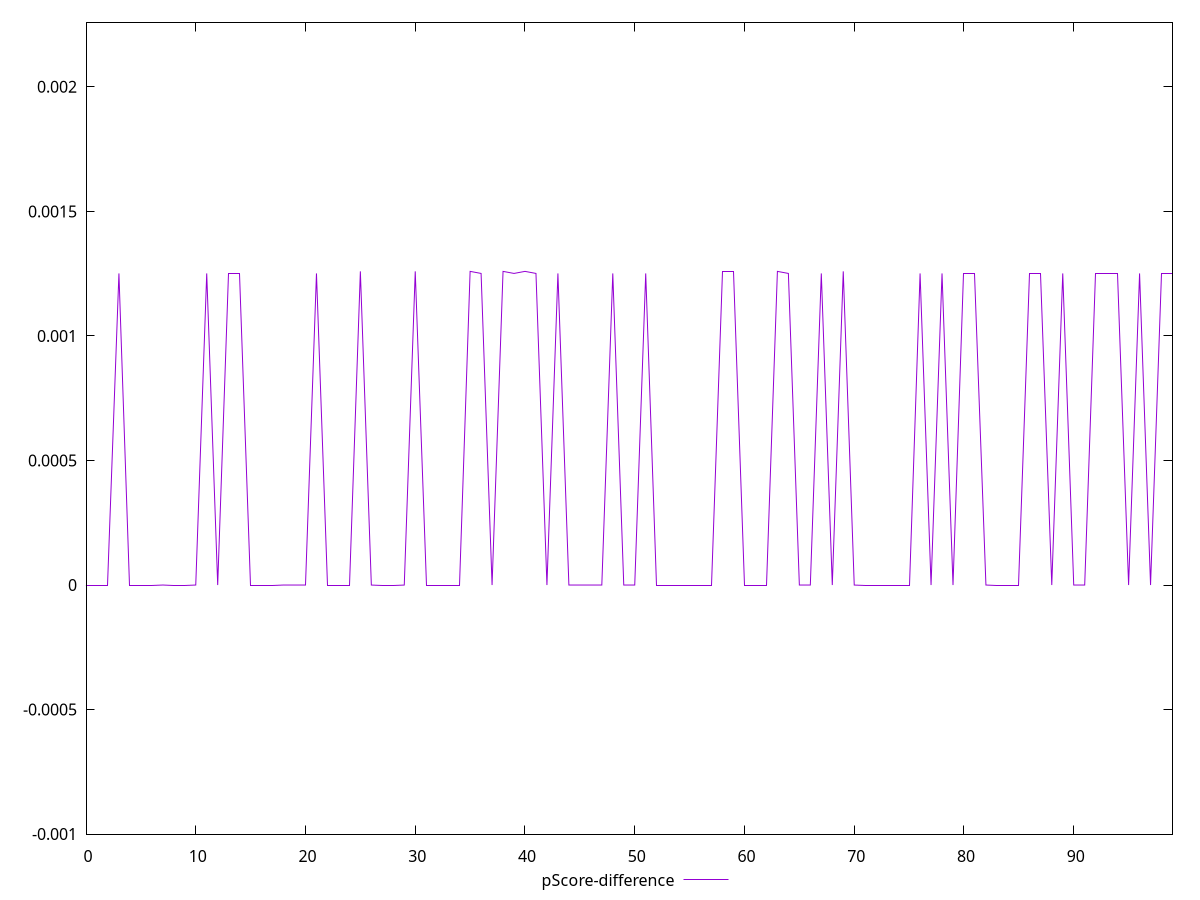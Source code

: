 reset

$pScoreDifference <<EOF
0 -9.885773777362772e-8
1 -9.885773777362772e-8
2 -9.885773777362772e-8
3 0.0012509844914698753
4 -9.885773777362772e-8
5 -9.885773777362772e-8
6 -9.885773777362772e-8
7 0
8 -9.885773777362772e-8
9 -9.885773777362772e-8
10 0
11 0.0012509844914698753
12 -9.885773777362772e-8
13 0.0012509844914698753
14 0.0012509844914698753
15 -9.885773777362772e-8
16 -9.885773777362772e-8
17 -9.885773777362772e-8
18 0
19 -9.885773777362772e-8
20 0
21 0.0012509844914698753
22 -9.885773777362772e-8
23 -9.885773777362772e-8
24 -9.885773777362772e-8
25 0.001259233086355671
26 -9.885773777362772e-8
27 0
28 0
29 -9.885773777362772e-8
30 0.001259233086355671
31 -9.885773777362772e-8
32 -9.379495924388692e-8
33 0
34 0
35 0.001259233086355671
36 0.0012509844914698753
37 -9.885773777362772e-8
38 0.001259233086355671
39 0.0012509844914698753
40 0.001259233086355671
41 0.0012509844914698753
42 -9.885773777362772e-8
43 0.0012509844914698753
44 -9.885773777362772e-8
45 0
46 -9.885773777362772e-8
47 0
48 0.0012509844914698753
49 -9.885773777362772e-8
50 0
51 0.0012509844914698753
52 0
53 0
54 0
55 0
56 -9.885773777362772e-8
57 -9.885773777362772e-8
58 0.001259233086355671
59 0.001259233086355671
60 -9.885773777362772e-8
61 -9.885773777362772e-8
62 -9.379495924388692e-8
63 0.001259233086355671
64 0.0012509844914698753
65 -9.885773777362772e-8
66 0
67 0.0012509844914698753
68 -9.885773777362772e-8
69 0.001259233086355671
70 -9.379495924388692e-8
71 0
72 0
73 -9.885773777362772e-8
74 -9.885773777362772e-8
75 -9.885773777362772e-8
76 0.0012509844914698753
77 -9.885773777362772e-8
78 0.0012509844914698753
79 0
80 0.0012509844914698753
81 0.0012509844914698753
82 0
83 -9.885773777362772e-8
84 -9.885773777362772e-8
85 -9.885773777362772e-8
86 0.0012509844914698753
87 0.0012509844914698753
88 0
89 0.0012509844914698753
90 -9.885773777362772e-8
91 0
92 0.0012509844914698753
93 0.0012509844914698753
94 0.0012509844914698753
95 0
96 0.0012509844914698753
97 -9.885773777362772e-8
98 0.0012509844914698753
99 0.0012509844914698753
EOF

set key outside below
set xrange [0:99]
set yrange [-0.0010000988577377736:0.002259233086355671]
set trange [-0.0010000988577377736:0.002259233086355671]
set terminal svg size 640, 500 enhanced background rgb 'white'
set output "reports/report_00032_2021-02-25T10-28-15.087Z/cumulative-layout-shift/samples/agenda/pScore-difference/values.svg"

plot $pScoreDifference title "pScore-difference" with line

reset
